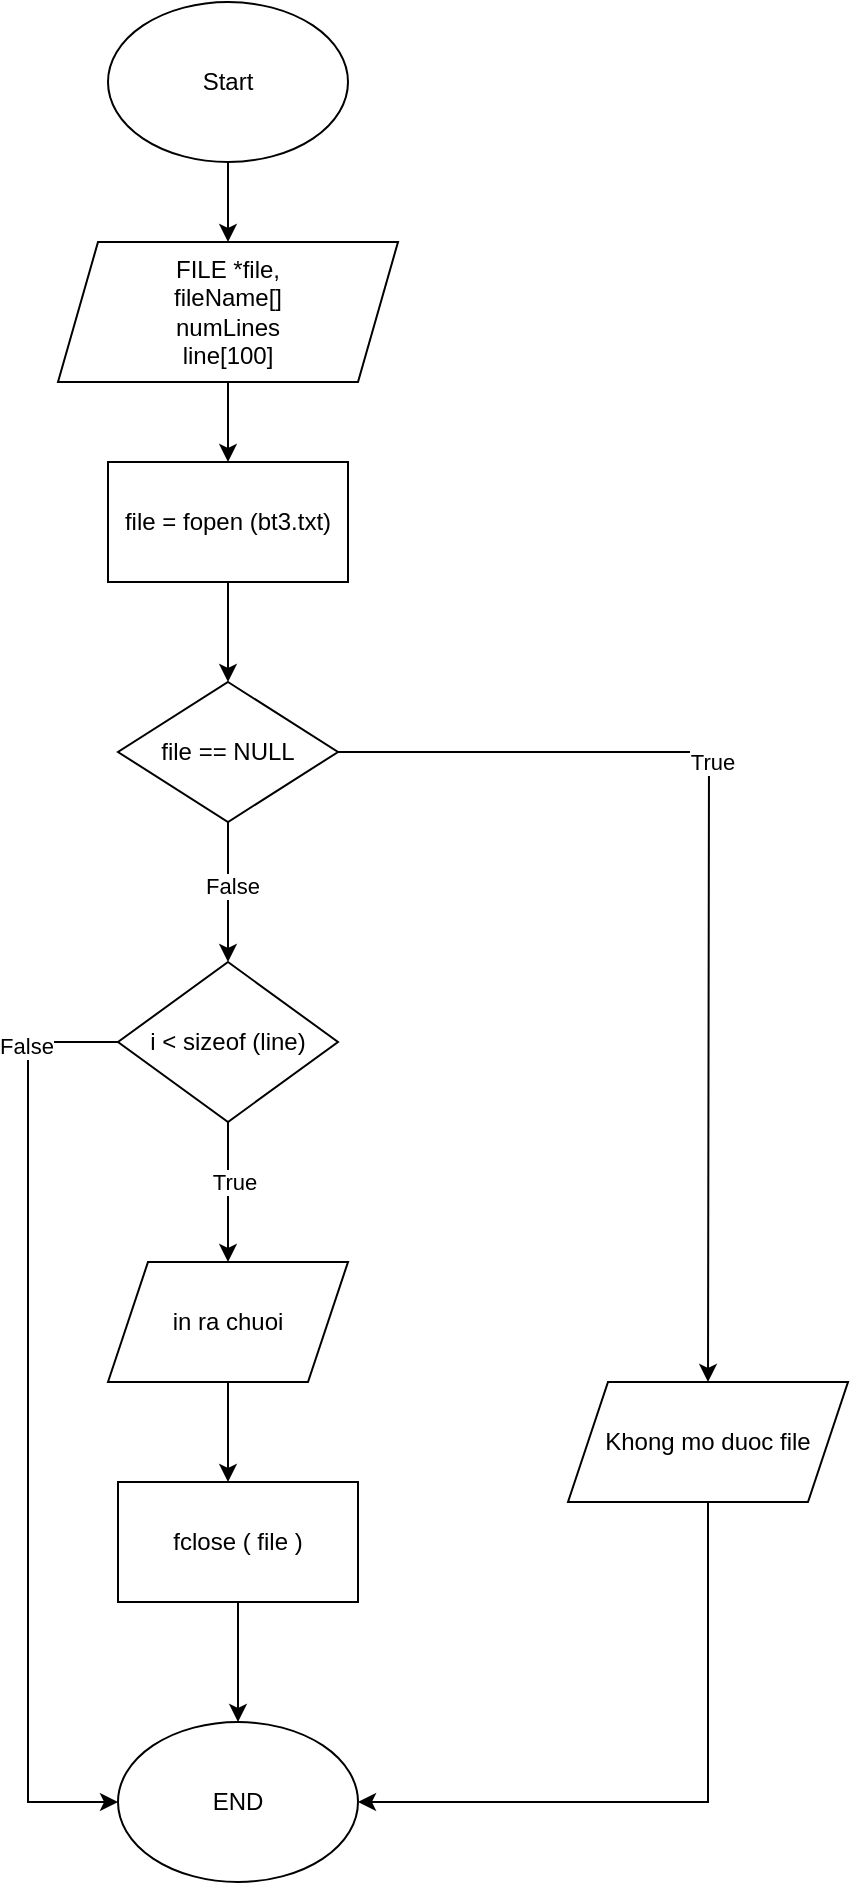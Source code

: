 <mxfile version="22.1.5" type="onedrive">
  <diagram name="Trang-1" id="lESvWqGXMgMA0L3YBJar">
    <mxGraphModel dx="1310" dy="593" grid="1" gridSize="10" guides="1" tooltips="1" connect="1" arrows="1" fold="1" page="1" pageScale="1" pageWidth="827" pageHeight="1169" math="0" shadow="0">
      <root>
        <mxCell id="0" />
        <mxCell id="1" parent="0" />
        <mxCell id="0fw28tti5R0HODQeyHjG-2" style="edgeStyle=orthogonalEdgeStyle;rounded=0;orthogonalLoop=1;jettySize=auto;html=1;" edge="1" parent="1" source="0fw28tti5R0HODQeyHjG-3" target="0fw28tti5R0HODQeyHjG-5">
          <mxGeometry relative="1" as="geometry">
            <mxPoint x="100" y="180" as="targetPoint" />
          </mxGeometry>
        </mxCell>
        <mxCell id="0fw28tti5R0HODQeyHjG-3" value="Start" style="ellipse;whiteSpace=wrap;html=1;" vertex="1" parent="1">
          <mxGeometry x="40" y="50" width="120" height="80" as="geometry" />
        </mxCell>
        <mxCell id="0fw28tti5R0HODQeyHjG-4" style="edgeStyle=orthogonalEdgeStyle;rounded=0;orthogonalLoop=1;jettySize=auto;html=1;" edge="1" parent="1" source="0fw28tti5R0HODQeyHjG-5" target="0fw28tti5R0HODQeyHjG-7">
          <mxGeometry relative="1" as="geometry">
            <mxPoint x="100" y="280" as="targetPoint" />
          </mxGeometry>
        </mxCell>
        <mxCell id="0fw28tti5R0HODQeyHjG-5" value="FILE *file,&lt;br&gt;fileName[]&lt;br&gt;numLines&lt;br&gt;line[100]" style="shape=parallelogram;perimeter=parallelogramPerimeter;whiteSpace=wrap;html=1;fixedSize=1;" vertex="1" parent="1">
          <mxGeometry x="15" y="170" width="170" height="70" as="geometry" />
        </mxCell>
        <mxCell id="0fw28tti5R0HODQeyHjG-6" style="edgeStyle=orthogonalEdgeStyle;rounded=0;orthogonalLoop=1;jettySize=auto;html=1;entryX=0.5;entryY=0;entryDx=0;entryDy=0;" edge="1" parent="1" source="0fw28tti5R0HODQeyHjG-7">
          <mxGeometry relative="1" as="geometry">
            <mxPoint x="100" y="390" as="targetPoint" />
          </mxGeometry>
        </mxCell>
        <mxCell id="0fw28tti5R0HODQeyHjG-7" value="file = fopen (bt3.txt)" style="rounded=0;whiteSpace=wrap;html=1;" vertex="1" parent="1">
          <mxGeometry x="40" y="280" width="120" height="60" as="geometry" />
        </mxCell>
        <mxCell id="0fw28tti5R0HODQeyHjG-12" style="edgeStyle=orthogonalEdgeStyle;rounded=0;orthogonalLoop=1;jettySize=auto;html=1;" edge="1" parent="1" source="0fw28tti5R0HODQeyHjG-13" target="0fw28tti5R0HODQeyHjG-14">
          <mxGeometry relative="1" as="geometry">
            <mxPoint x="100" y="700" as="targetPoint" />
          </mxGeometry>
        </mxCell>
        <mxCell id="0fw28tti5R0HODQeyHjG-13" value="fclose ( file )" style="rounded=0;whiteSpace=wrap;html=1;" vertex="1" parent="1">
          <mxGeometry x="45" y="790" width="120" height="60" as="geometry" />
        </mxCell>
        <mxCell id="0fw28tti5R0HODQeyHjG-14" value="END" style="ellipse;whiteSpace=wrap;html=1;" vertex="1" parent="1">
          <mxGeometry x="45" y="910" width="120" height="80" as="geometry" />
        </mxCell>
        <mxCell id="0fw28tti5R0HODQeyHjG-16" style="edgeStyle=orthogonalEdgeStyle;rounded=0;orthogonalLoop=1;jettySize=auto;html=1;" edge="1" parent="1" source="0fw28tti5R0HODQeyHjG-15">
          <mxGeometry relative="1" as="geometry">
            <mxPoint x="100" y="530" as="targetPoint" />
          </mxGeometry>
        </mxCell>
        <mxCell id="0fw28tti5R0HODQeyHjG-17" value="False" style="edgeLabel;html=1;align=center;verticalAlign=middle;resizable=0;points=[];" vertex="1" connectable="0" parent="0fw28tti5R0HODQeyHjG-16">
          <mxGeometry x="-0.092" y="2" relative="1" as="geometry">
            <mxPoint as="offset" />
          </mxGeometry>
        </mxCell>
        <mxCell id="0fw28tti5R0HODQeyHjG-18" style="edgeStyle=orthogonalEdgeStyle;rounded=0;orthogonalLoop=1;jettySize=auto;html=1;" edge="1" parent="1" source="0fw28tti5R0HODQeyHjG-15">
          <mxGeometry relative="1" as="geometry">
            <mxPoint x="340" y="740" as="targetPoint" />
          </mxGeometry>
        </mxCell>
        <mxCell id="0fw28tti5R0HODQeyHjG-26" value="True" style="edgeLabel;html=1;align=center;verticalAlign=middle;resizable=0;points=[];" vertex="1" connectable="0" parent="0fw28tti5R0HODQeyHjG-18">
          <mxGeometry x="-0.239" y="1" relative="1" as="geometry">
            <mxPoint as="offset" />
          </mxGeometry>
        </mxCell>
        <mxCell id="0fw28tti5R0HODQeyHjG-15" value="file == NULL" style="rhombus;whiteSpace=wrap;html=1;" vertex="1" parent="1">
          <mxGeometry x="45" y="390" width="110" height="70" as="geometry" />
        </mxCell>
        <mxCell id="0fw28tti5R0HODQeyHjG-20" style="edgeStyle=orthogonalEdgeStyle;rounded=0;orthogonalLoop=1;jettySize=auto;html=1;" edge="1" parent="1" source="0fw28tti5R0HODQeyHjG-19">
          <mxGeometry relative="1" as="geometry">
            <mxPoint x="100" y="680" as="targetPoint" />
          </mxGeometry>
        </mxCell>
        <mxCell id="0fw28tti5R0HODQeyHjG-21" value="True" style="edgeLabel;html=1;align=center;verticalAlign=middle;resizable=0;points=[];" vertex="1" connectable="0" parent="0fw28tti5R0HODQeyHjG-20">
          <mxGeometry x="-0.149" y="3" relative="1" as="geometry">
            <mxPoint as="offset" />
          </mxGeometry>
        </mxCell>
        <mxCell id="0fw28tti5R0HODQeyHjG-22" style="edgeStyle=orthogonalEdgeStyle;rounded=0;orthogonalLoop=1;jettySize=auto;html=1;entryX=0;entryY=0.5;entryDx=0;entryDy=0;" edge="1" parent="1" source="0fw28tti5R0HODQeyHjG-19" target="0fw28tti5R0HODQeyHjG-14">
          <mxGeometry relative="1" as="geometry">
            <mxPoint x="10" y="820" as="targetPoint" />
            <Array as="points">
              <mxPoint y="570" />
              <mxPoint y="950" />
            </Array>
          </mxGeometry>
        </mxCell>
        <mxCell id="0fw28tti5R0HODQeyHjG-28" value="False" style="edgeLabel;html=1;align=center;verticalAlign=middle;resizable=0;points=[];" vertex="1" connectable="0" parent="0fw28tti5R0HODQeyHjG-22">
          <mxGeometry x="-0.8" y="-1" relative="1" as="geometry">
            <mxPoint as="offset" />
          </mxGeometry>
        </mxCell>
        <mxCell id="0fw28tti5R0HODQeyHjG-19" value="i &amp;lt; sizeof (line)" style="rhombus;whiteSpace=wrap;html=1;" vertex="1" parent="1">
          <mxGeometry x="45" y="530" width="110" height="80" as="geometry" />
        </mxCell>
        <mxCell id="0fw28tti5R0HODQeyHjG-24" style="edgeStyle=orthogonalEdgeStyle;rounded=0;orthogonalLoop=1;jettySize=auto;html=1;" edge="1" parent="1" source="0fw28tti5R0HODQeyHjG-23">
          <mxGeometry relative="1" as="geometry">
            <mxPoint x="100" y="790" as="targetPoint" />
          </mxGeometry>
        </mxCell>
        <mxCell id="0fw28tti5R0HODQeyHjG-23" value="in ra chuoi" style="shape=parallelogram;perimeter=parallelogramPerimeter;whiteSpace=wrap;html=1;fixedSize=1;" vertex="1" parent="1">
          <mxGeometry x="40" y="680" width="120" height="60" as="geometry" />
        </mxCell>
        <mxCell id="0fw28tti5R0HODQeyHjG-27" style="edgeStyle=orthogonalEdgeStyle;rounded=0;orthogonalLoop=1;jettySize=auto;html=1;entryX=1;entryY=0.5;entryDx=0;entryDy=0;" edge="1" parent="1" source="0fw28tti5R0HODQeyHjG-25" target="0fw28tti5R0HODQeyHjG-14">
          <mxGeometry relative="1" as="geometry">
            <Array as="points">
              <mxPoint x="340" y="950" />
            </Array>
          </mxGeometry>
        </mxCell>
        <mxCell id="0fw28tti5R0HODQeyHjG-25" value="Khong mo duoc file" style="shape=parallelogram;perimeter=parallelogramPerimeter;whiteSpace=wrap;html=1;fixedSize=1;" vertex="1" parent="1">
          <mxGeometry x="270" y="740" width="140" height="60" as="geometry" />
        </mxCell>
      </root>
    </mxGraphModel>
  </diagram>
</mxfile>
